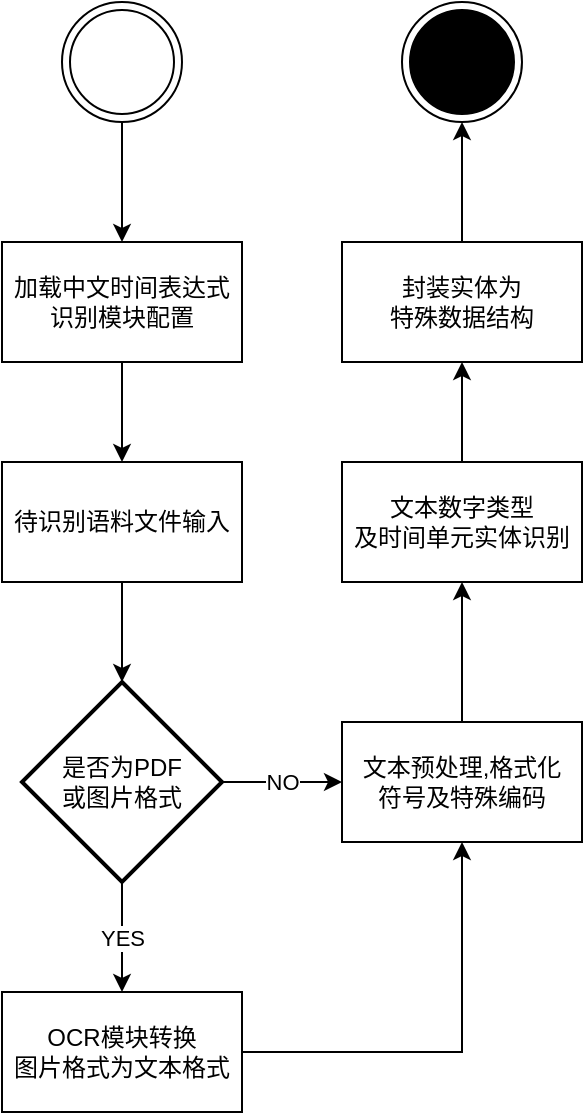 <mxfile version="15.2.7" type="device"><diagram id="q5uGrn9i8Ry42PboySO2" name="第 1 页"><mxGraphModel dx="1086" dy="966" grid="1" gridSize="10" guides="1" tooltips="1" connect="1" arrows="1" fold="1" page="1" pageScale="1" pageWidth="827" pageHeight="1169" math="0" shadow="0"><root><mxCell id="0"/><mxCell id="1" parent="0"/><mxCell id="5aeIm66AgHLa6kQMHjB2-3" style="edgeStyle=orthogonalEdgeStyle;rounded=0;orthogonalLoop=1;jettySize=auto;html=1;exitX=0.5;exitY=1;exitDx=0;exitDy=0;entryX=0.5;entryY=0;entryDx=0;entryDy=0;" edge="1" parent="1" source="5aeIm66AgHLa6kQMHjB2-1" target="5aeIm66AgHLa6kQMHjB2-2"><mxGeometry relative="1" as="geometry"/></mxCell><mxCell id="5aeIm66AgHLa6kQMHjB2-1" value="" style="ellipse;shape=doubleEllipse;html=1;dashed=0;whitespace=wrap;aspect=fixed;" vertex="1" parent="1"><mxGeometry x="260" y="90" width="60" height="60" as="geometry"/></mxCell><mxCell id="5aeIm66AgHLa6kQMHjB2-7" style="edgeStyle=orthogonalEdgeStyle;rounded=0;orthogonalLoop=1;jettySize=auto;html=1;exitX=0.5;exitY=1;exitDx=0;exitDy=0;entryX=0.5;entryY=0;entryDx=0;entryDy=0;" edge="1" parent="1" source="5aeIm66AgHLa6kQMHjB2-2" target="5aeIm66AgHLa6kQMHjB2-5"><mxGeometry relative="1" as="geometry"/></mxCell><mxCell id="5aeIm66AgHLa6kQMHjB2-2" value="加载中文时间表达式&lt;br&gt;识别模块配置" style="rounded=0;whiteSpace=wrap;html=1;" vertex="1" parent="1"><mxGeometry x="230" y="210" width="120" height="60" as="geometry"/></mxCell><mxCell id="5aeIm66AgHLa6kQMHjB2-9" style="edgeStyle=orthogonalEdgeStyle;rounded=0;orthogonalLoop=1;jettySize=auto;html=1;exitX=0.5;exitY=1;exitDx=0;exitDy=0;entryX=0.5;entryY=0;entryDx=0;entryDy=0;entryPerimeter=0;" edge="1" parent="1" source="5aeIm66AgHLa6kQMHjB2-5" target="5aeIm66AgHLa6kQMHjB2-8"><mxGeometry relative="1" as="geometry"/></mxCell><mxCell id="5aeIm66AgHLa6kQMHjB2-5" value="待识别语料文件输入" style="rounded=0;whiteSpace=wrap;html=1;" vertex="1" parent="1"><mxGeometry x="230" y="320" width="120" height="60" as="geometry"/></mxCell><mxCell id="5aeIm66AgHLa6kQMHjB2-11" value="YES" style="edgeStyle=orthogonalEdgeStyle;rounded=0;orthogonalLoop=1;jettySize=auto;html=1;exitX=0.5;exitY=1;exitDx=0;exitDy=0;exitPerimeter=0;entryX=0.5;entryY=0;entryDx=0;entryDy=0;" edge="1" parent="1" source="5aeIm66AgHLa6kQMHjB2-8" target="5aeIm66AgHLa6kQMHjB2-10"><mxGeometry relative="1" as="geometry"/></mxCell><mxCell id="5aeIm66AgHLa6kQMHjB2-13" value="NO" style="edgeStyle=orthogonalEdgeStyle;rounded=0;orthogonalLoop=1;jettySize=auto;html=1;exitX=1;exitY=0.5;exitDx=0;exitDy=0;exitPerimeter=0;entryX=0;entryY=0.5;entryDx=0;entryDy=0;" edge="1" parent="1" source="5aeIm66AgHLa6kQMHjB2-8" target="5aeIm66AgHLa6kQMHjB2-12"><mxGeometry relative="1" as="geometry"/></mxCell><mxCell id="5aeIm66AgHLa6kQMHjB2-8" value="是否为PDF&lt;br&gt;或图片格式" style="strokeWidth=2;html=1;shape=mxgraph.flowchart.decision;whiteSpace=wrap;" vertex="1" parent="1"><mxGeometry x="240" y="430" width="100" height="100" as="geometry"/></mxCell><mxCell id="5aeIm66AgHLa6kQMHjB2-14" style="edgeStyle=orthogonalEdgeStyle;rounded=0;orthogonalLoop=1;jettySize=auto;html=1;exitX=1;exitY=0.5;exitDx=0;exitDy=0;entryX=0.5;entryY=1;entryDx=0;entryDy=0;" edge="1" parent="1" source="5aeIm66AgHLa6kQMHjB2-10" target="5aeIm66AgHLa6kQMHjB2-12"><mxGeometry relative="1" as="geometry"/></mxCell><mxCell id="5aeIm66AgHLa6kQMHjB2-10" value="OCR模块转换&lt;br&gt;图片格式为文本格式" style="rounded=0;whiteSpace=wrap;html=1;" vertex="1" parent="1"><mxGeometry x="230" y="585" width="120" height="60" as="geometry"/></mxCell><mxCell id="5aeIm66AgHLa6kQMHjB2-20" style="edgeStyle=orthogonalEdgeStyle;rounded=0;orthogonalLoop=1;jettySize=auto;html=1;exitX=0.5;exitY=0;exitDx=0;exitDy=0;entryX=0.5;entryY=1;entryDx=0;entryDy=0;" edge="1" parent="1" source="5aeIm66AgHLa6kQMHjB2-12" target="5aeIm66AgHLa6kQMHjB2-15"><mxGeometry relative="1" as="geometry"/></mxCell><mxCell id="5aeIm66AgHLa6kQMHjB2-12" value="文本预处理,格式化&lt;br&gt;符号及特殊编码" style="rounded=0;whiteSpace=wrap;html=1;" vertex="1" parent="1"><mxGeometry x="400" y="450" width="120" height="60" as="geometry"/></mxCell><mxCell id="5aeIm66AgHLa6kQMHjB2-21" style="edgeStyle=orthogonalEdgeStyle;rounded=0;orthogonalLoop=1;jettySize=auto;html=1;exitX=0.5;exitY=0;exitDx=0;exitDy=0;entryX=0.5;entryY=1;entryDx=0;entryDy=0;" edge="1" parent="1" source="5aeIm66AgHLa6kQMHjB2-15" target="5aeIm66AgHLa6kQMHjB2-16"><mxGeometry relative="1" as="geometry"/></mxCell><mxCell id="5aeIm66AgHLa6kQMHjB2-15" value="文本数字类型&lt;br&gt;及时间单元实体识别" style="rounded=0;whiteSpace=wrap;html=1;" vertex="1" parent="1"><mxGeometry x="400" y="320" width="120" height="60" as="geometry"/></mxCell><mxCell id="5aeIm66AgHLa6kQMHjB2-19" style="edgeStyle=orthogonalEdgeStyle;rounded=0;orthogonalLoop=1;jettySize=auto;html=1;exitX=0.5;exitY=0;exitDx=0;exitDy=0;entryX=0.5;entryY=1;entryDx=0;entryDy=0;" edge="1" parent="1" source="5aeIm66AgHLa6kQMHjB2-16" target="5aeIm66AgHLa6kQMHjB2-18"><mxGeometry relative="1" as="geometry"/></mxCell><mxCell id="5aeIm66AgHLa6kQMHjB2-16" value="封装实体为&lt;br&gt;特殊数据结构" style="rounded=0;whiteSpace=wrap;html=1;" vertex="1" parent="1"><mxGeometry x="400" y="210" width="120" height="60" as="geometry"/></mxCell><mxCell id="5aeIm66AgHLa6kQMHjB2-18" value="" style="ellipse;html=1;shape=endState;fillColor=#000000;strokeColor=#000000;" vertex="1" parent="1"><mxGeometry x="430" y="90" width="60" height="60" as="geometry"/></mxCell></root></mxGraphModel></diagram></mxfile>
